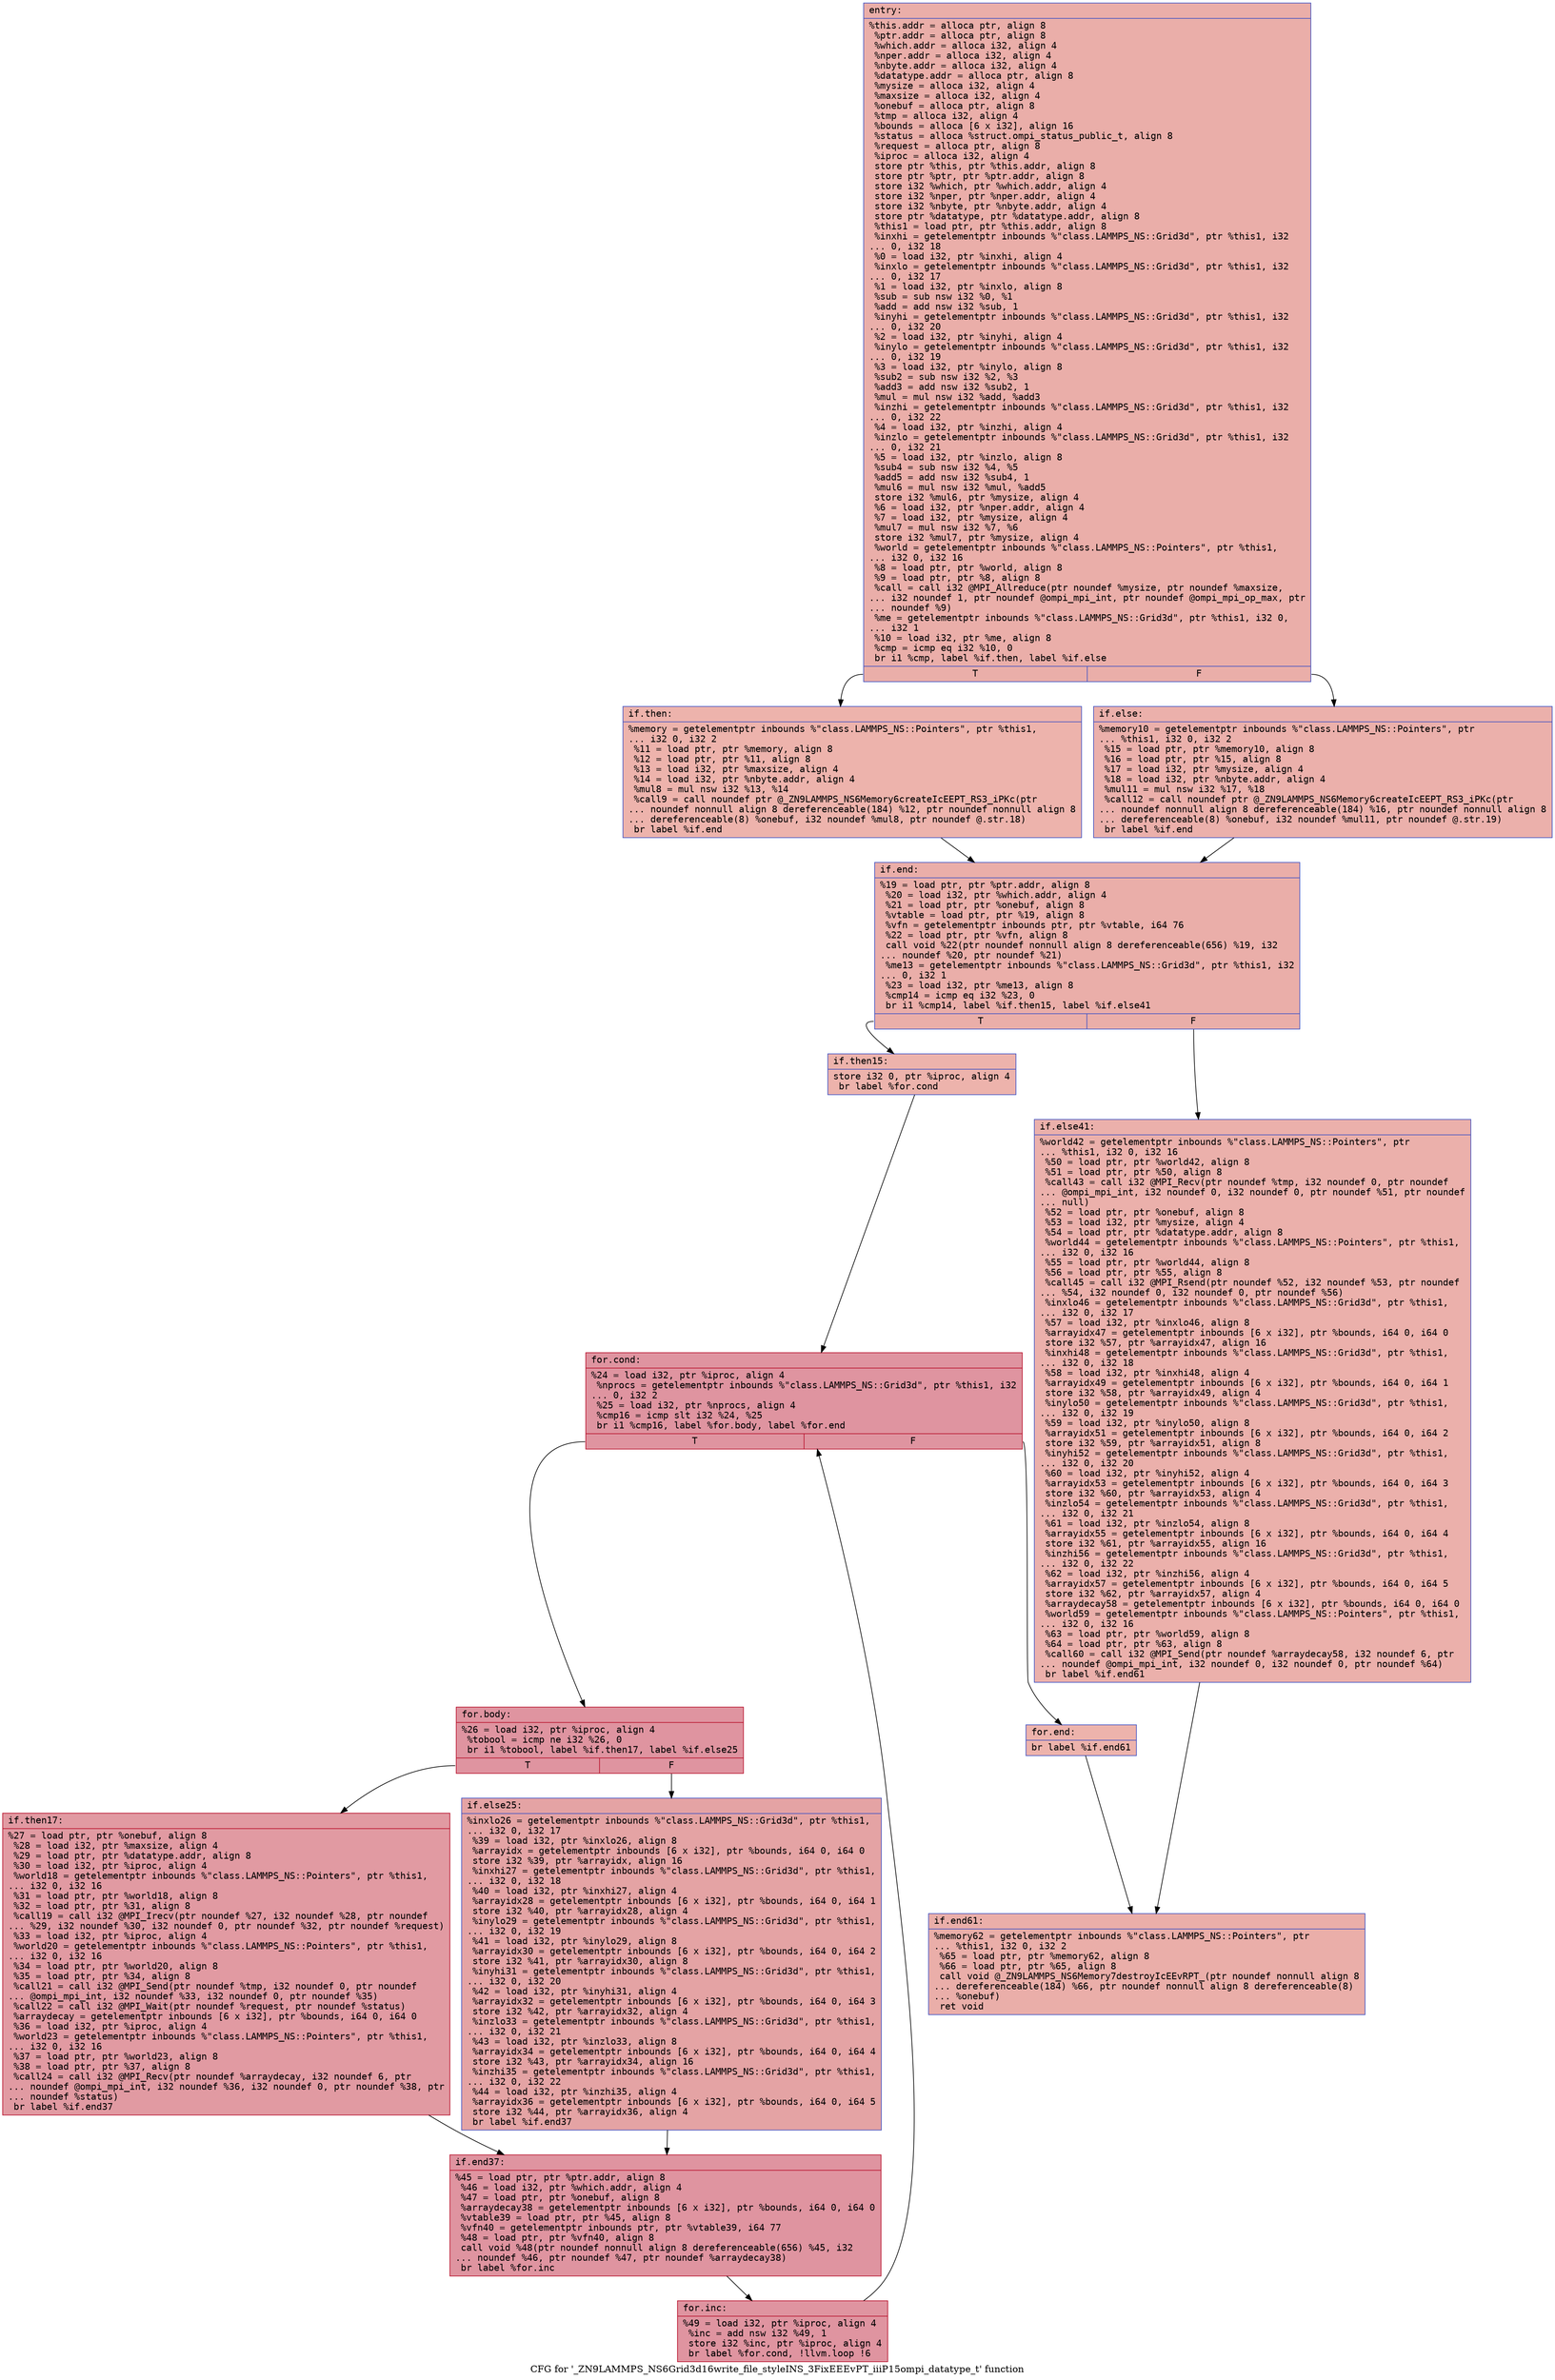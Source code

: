 digraph "CFG for '_ZN9LAMMPS_NS6Grid3d16write_file_styleINS_3FixEEEvPT_iiiP15ompi_datatype_t' function" {
	label="CFG for '_ZN9LAMMPS_NS6Grid3d16write_file_styleINS_3FixEEEvPT_iiiP15ompi_datatype_t' function";

	Node0x55fcd614b950 [shape=record,color="#3d50c3ff", style=filled, fillcolor="#d0473d70" fontname="Courier",label="{entry:\l|  %this.addr = alloca ptr, align 8\l  %ptr.addr = alloca ptr, align 8\l  %which.addr = alloca i32, align 4\l  %nper.addr = alloca i32, align 4\l  %nbyte.addr = alloca i32, align 4\l  %datatype.addr = alloca ptr, align 8\l  %mysize = alloca i32, align 4\l  %maxsize = alloca i32, align 4\l  %onebuf = alloca ptr, align 8\l  %tmp = alloca i32, align 4\l  %bounds = alloca [6 x i32], align 16\l  %status = alloca %struct.ompi_status_public_t, align 8\l  %request = alloca ptr, align 8\l  %iproc = alloca i32, align 4\l  store ptr %this, ptr %this.addr, align 8\l  store ptr %ptr, ptr %ptr.addr, align 8\l  store i32 %which, ptr %which.addr, align 4\l  store i32 %nper, ptr %nper.addr, align 4\l  store i32 %nbyte, ptr %nbyte.addr, align 4\l  store ptr %datatype, ptr %datatype.addr, align 8\l  %this1 = load ptr, ptr %this.addr, align 8\l  %inxhi = getelementptr inbounds %\"class.LAMMPS_NS::Grid3d\", ptr %this1, i32\l... 0, i32 18\l  %0 = load i32, ptr %inxhi, align 4\l  %inxlo = getelementptr inbounds %\"class.LAMMPS_NS::Grid3d\", ptr %this1, i32\l... 0, i32 17\l  %1 = load i32, ptr %inxlo, align 8\l  %sub = sub nsw i32 %0, %1\l  %add = add nsw i32 %sub, 1\l  %inyhi = getelementptr inbounds %\"class.LAMMPS_NS::Grid3d\", ptr %this1, i32\l... 0, i32 20\l  %2 = load i32, ptr %inyhi, align 4\l  %inylo = getelementptr inbounds %\"class.LAMMPS_NS::Grid3d\", ptr %this1, i32\l... 0, i32 19\l  %3 = load i32, ptr %inylo, align 8\l  %sub2 = sub nsw i32 %2, %3\l  %add3 = add nsw i32 %sub2, 1\l  %mul = mul nsw i32 %add, %add3\l  %inzhi = getelementptr inbounds %\"class.LAMMPS_NS::Grid3d\", ptr %this1, i32\l... 0, i32 22\l  %4 = load i32, ptr %inzhi, align 4\l  %inzlo = getelementptr inbounds %\"class.LAMMPS_NS::Grid3d\", ptr %this1, i32\l... 0, i32 21\l  %5 = load i32, ptr %inzlo, align 8\l  %sub4 = sub nsw i32 %4, %5\l  %add5 = add nsw i32 %sub4, 1\l  %mul6 = mul nsw i32 %mul, %add5\l  store i32 %mul6, ptr %mysize, align 4\l  %6 = load i32, ptr %nper.addr, align 4\l  %7 = load i32, ptr %mysize, align 4\l  %mul7 = mul nsw i32 %7, %6\l  store i32 %mul7, ptr %mysize, align 4\l  %world = getelementptr inbounds %\"class.LAMMPS_NS::Pointers\", ptr %this1,\l... i32 0, i32 16\l  %8 = load ptr, ptr %world, align 8\l  %9 = load ptr, ptr %8, align 8\l  %call = call i32 @MPI_Allreduce(ptr noundef %mysize, ptr noundef %maxsize,\l... i32 noundef 1, ptr noundef @ompi_mpi_int, ptr noundef @ompi_mpi_op_max, ptr\l... noundef %9)\l  %me = getelementptr inbounds %\"class.LAMMPS_NS::Grid3d\", ptr %this1, i32 0,\l... i32 1\l  %10 = load i32, ptr %me, align 8\l  %cmp = icmp eq i32 %10, 0\l  br i1 %cmp, label %if.then, label %if.else\l|{<s0>T|<s1>F}}"];
	Node0x55fcd614b950:s0 -> Node0x55fcd614e350[tooltip="entry -> if.then\nProbability 37.50%" ];
	Node0x55fcd614b950:s1 -> Node0x55fcd614e3c0[tooltip="entry -> if.else\nProbability 62.50%" ];
	Node0x55fcd614e350 [shape=record,color="#3d50c3ff", style=filled, fillcolor="#d6524470" fontname="Courier",label="{if.then:\l|  %memory = getelementptr inbounds %\"class.LAMMPS_NS::Pointers\", ptr %this1,\l... i32 0, i32 2\l  %11 = load ptr, ptr %memory, align 8\l  %12 = load ptr, ptr %11, align 8\l  %13 = load i32, ptr %maxsize, align 4\l  %14 = load i32, ptr %nbyte.addr, align 4\l  %mul8 = mul nsw i32 %13, %14\l  %call9 = call noundef ptr @_ZN9LAMMPS_NS6Memory6createIcEEPT_RS3_iPKc(ptr\l... noundef nonnull align 8 dereferenceable(184) %12, ptr noundef nonnull align 8\l... dereferenceable(8) %onebuf, i32 noundef %mul8, ptr noundef @.str.18)\l  br label %if.end\l}"];
	Node0x55fcd614e350 -> Node0x55fcd614eb00[tooltip="if.then -> if.end\nProbability 100.00%" ];
	Node0x55fcd614e3c0 [shape=record,color="#3d50c3ff", style=filled, fillcolor="#d24b4070" fontname="Courier",label="{if.else:\l|  %memory10 = getelementptr inbounds %\"class.LAMMPS_NS::Pointers\", ptr\l... %this1, i32 0, i32 2\l  %15 = load ptr, ptr %memory10, align 8\l  %16 = load ptr, ptr %15, align 8\l  %17 = load i32, ptr %mysize, align 4\l  %18 = load i32, ptr %nbyte.addr, align 4\l  %mul11 = mul nsw i32 %17, %18\l  %call12 = call noundef ptr @_ZN9LAMMPS_NS6Memory6createIcEEPT_RS3_iPKc(ptr\l... noundef nonnull align 8 dereferenceable(184) %16, ptr noundef nonnull align 8\l... dereferenceable(8) %onebuf, i32 noundef %mul11, ptr noundef @.str.19)\l  br label %if.end\l}"];
	Node0x55fcd614e3c0 -> Node0x55fcd614eb00[tooltip="if.else -> if.end\nProbability 100.00%" ];
	Node0x55fcd614eb00 [shape=record,color="#3d50c3ff", style=filled, fillcolor="#d0473d70" fontname="Courier",label="{if.end:\l|  %19 = load ptr, ptr %ptr.addr, align 8\l  %20 = load i32, ptr %which.addr, align 4\l  %21 = load ptr, ptr %onebuf, align 8\l  %vtable = load ptr, ptr %19, align 8\l  %vfn = getelementptr inbounds ptr, ptr %vtable, i64 76\l  %22 = load ptr, ptr %vfn, align 8\l  call void %22(ptr noundef nonnull align 8 dereferenceable(656) %19, i32\l... noundef %20, ptr noundef %21)\l  %me13 = getelementptr inbounds %\"class.LAMMPS_NS::Grid3d\", ptr %this1, i32\l... 0, i32 1\l  %23 = load i32, ptr %me13, align 8\l  %cmp14 = icmp eq i32 %23, 0\l  br i1 %cmp14, label %if.then15, label %if.else41\l|{<s0>T|<s1>F}}"];
	Node0x55fcd614eb00:s0 -> Node0x55fcd614fa80[tooltip="if.end -> if.then15\nProbability 37.50%" ];
	Node0x55fcd614eb00:s1 -> Node0x55fcd614fad0[tooltip="if.end -> if.else41\nProbability 62.50%" ];
	Node0x55fcd614fa80 [shape=record,color="#3d50c3ff", style=filled, fillcolor="#d6524470" fontname="Courier",label="{if.then15:\l|  store i32 0, ptr %iproc, align 4\l  br label %for.cond\l}"];
	Node0x55fcd614fa80 -> Node0x55fcd614fca0[tooltip="if.then15 -> for.cond\nProbability 100.00%" ];
	Node0x55fcd614fca0 [shape=record,color="#b70d28ff", style=filled, fillcolor="#b70d2870" fontname="Courier",label="{for.cond:\l|  %24 = load i32, ptr %iproc, align 4\l  %nprocs = getelementptr inbounds %\"class.LAMMPS_NS::Grid3d\", ptr %this1, i32\l... 0, i32 2\l  %25 = load i32, ptr %nprocs, align 4\l  %cmp16 = icmp slt i32 %24, %25\l  br i1 %cmp16, label %for.body, label %for.end\l|{<s0>T|<s1>F}}"];
	Node0x55fcd614fca0:s0 -> Node0x55fcd6150020[tooltip="for.cond -> for.body\nProbability 96.88%" ];
	Node0x55fcd614fca0:s1 -> Node0x55fcd61500a0[tooltip="for.cond -> for.end\nProbability 3.12%" ];
	Node0x55fcd6150020 [shape=record,color="#b70d28ff", style=filled, fillcolor="#b70d2870" fontname="Courier",label="{for.body:\l|  %26 = load i32, ptr %iproc, align 4\l  %tobool = icmp ne i32 %26, 0\l  br i1 %tobool, label %if.then17, label %if.else25\l|{<s0>T|<s1>F}}"];
	Node0x55fcd6150020:s0 -> Node0x55fcd61502f0[tooltip="for.body -> if.then17\nProbability 62.50%" ];
	Node0x55fcd6150020:s1 -> Node0x55fcd6150370[tooltip="for.body -> if.else25\nProbability 37.50%" ];
	Node0x55fcd61502f0 [shape=record,color="#b70d28ff", style=filled, fillcolor="#bb1b2c70" fontname="Courier",label="{if.then17:\l|  %27 = load ptr, ptr %onebuf, align 8\l  %28 = load i32, ptr %maxsize, align 4\l  %29 = load ptr, ptr %datatype.addr, align 8\l  %30 = load i32, ptr %iproc, align 4\l  %world18 = getelementptr inbounds %\"class.LAMMPS_NS::Pointers\", ptr %this1,\l... i32 0, i32 16\l  %31 = load ptr, ptr %world18, align 8\l  %32 = load ptr, ptr %31, align 8\l  %call19 = call i32 @MPI_Irecv(ptr noundef %27, i32 noundef %28, ptr noundef\l... %29, i32 noundef %30, i32 noundef 0, ptr noundef %32, ptr noundef %request)\l  %33 = load i32, ptr %iproc, align 4\l  %world20 = getelementptr inbounds %\"class.LAMMPS_NS::Pointers\", ptr %this1,\l... i32 0, i32 16\l  %34 = load ptr, ptr %world20, align 8\l  %35 = load ptr, ptr %34, align 8\l  %call21 = call i32 @MPI_Send(ptr noundef %tmp, i32 noundef 0, ptr noundef\l... @ompi_mpi_int, i32 noundef %33, i32 noundef 0, ptr noundef %35)\l  %call22 = call i32 @MPI_Wait(ptr noundef %request, ptr noundef %status)\l  %arraydecay = getelementptr inbounds [6 x i32], ptr %bounds, i64 0, i64 0\l  %36 = load i32, ptr %iproc, align 4\l  %world23 = getelementptr inbounds %\"class.LAMMPS_NS::Pointers\", ptr %this1,\l... i32 0, i32 16\l  %37 = load ptr, ptr %world23, align 8\l  %38 = load ptr, ptr %37, align 8\l  %call24 = call i32 @MPI_Recv(ptr noundef %arraydecay, i32 noundef 6, ptr\l... noundef @ompi_mpi_int, i32 noundef %36, i32 noundef 0, ptr noundef %38, ptr\l... noundef %status)\l  br label %if.end37\l}"];
	Node0x55fcd61502f0 -> Node0x55fcd6151670[tooltip="if.then17 -> if.end37\nProbability 100.00%" ];
	Node0x55fcd6150370 [shape=record,color="#3d50c3ff", style=filled, fillcolor="#c32e3170" fontname="Courier",label="{if.else25:\l|  %inxlo26 = getelementptr inbounds %\"class.LAMMPS_NS::Grid3d\", ptr %this1,\l... i32 0, i32 17\l  %39 = load i32, ptr %inxlo26, align 8\l  %arrayidx = getelementptr inbounds [6 x i32], ptr %bounds, i64 0, i64 0\l  store i32 %39, ptr %arrayidx, align 16\l  %inxhi27 = getelementptr inbounds %\"class.LAMMPS_NS::Grid3d\", ptr %this1,\l... i32 0, i32 18\l  %40 = load i32, ptr %inxhi27, align 4\l  %arrayidx28 = getelementptr inbounds [6 x i32], ptr %bounds, i64 0, i64 1\l  store i32 %40, ptr %arrayidx28, align 4\l  %inylo29 = getelementptr inbounds %\"class.LAMMPS_NS::Grid3d\", ptr %this1,\l... i32 0, i32 19\l  %41 = load i32, ptr %inylo29, align 8\l  %arrayidx30 = getelementptr inbounds [6 x i32], ptr %bounds, i64 0, i64 2\l  store i32 %41, ptr %arrayidx30, align 8\l  %inyhi31 = getelementptr inbounds %\"class.LAMMPS_NS::Grid3d\", ptr %this1,\l... i32 0, i32 20\l  %42 = load i32, ptr %inyhi31, align 4\l  %arrayidx32 = getelementptr inbounds [6 x i32], ptr %bounds, i64 0, i64 3\l  store i32 %42, ptr %arrayidx32, align 4\l  %inzlo33 = getelementptr inbounds %\"class.LAMMPS_NS::Grid3d\", ptr %this1,\l... i32 0, i32 21\l  %43 = load i32, ptr %inzlo33, align 8\l  %arrayidx34 = getelementptr inbounds [6 x i32], ptr %bounds, i64 0, i64 4\l  store i32 %43, ptr %arrayidx34, align 16\l  %inzhi35 = getelementptr inbounds %\"class.LAMMPS_NS::Grid3d\", ptr %this1,\l... i32 0, i32 22\l  %44 = load i32, ptr %inzhi35, align 4\l  %arrayidx36 = getelementptr inbounds [6 x i32], ptr %bounds, i64 0, i64 5\l  store i32 %44, ptr %arrayidx36, align 4\l  br label %if.end37\l}"];
	Node0x55fcd6150370 -> Node0x55fcd6151670[tooltip="if.else25 -> if.end37\nProbability 100.00%" ];
	Node0x55fcd6151670 [shape=record,color="#b70d28ff", style=filled, fillcolor="#b70d2870" fontname="Courier",label="{if.end37:\l|  %45 = load ptr, ptr %ptr.addr, align 8\l  %46 = load i32, ptr %which.addr, align 4\l  %47 = load ptr, ptr %onebuf, align 8\l  %arraydecay38 = getelementptr inbounds [6 x i32], ptr %bounds, i64 0, i64 0\l  %vtable39 = load ptr, ptr %45, align 8\l  %vfn40 = getelementptr inbounds ptr, ptr %vtable39, i64 77\l  %48 = load ptr, ptr %vfn40, align 8\l  call void %48(ptr noundef nonnull align 8 dereferenceable(656) %45, i32\l... noundef %46, ptr noundef %47, ptr noundef %arraydecay38)\l  br label %for.inc\l}"];
	Node0x55fcd6151670 -> Node0x55fcd61537e0[tooltip="if.end37 -> for.inc\nProbability 100.00%" ];
	Node0x55fcd61537e0 [shape=record,color="#b70d28ff", style=filled, fillcolor="#b70d2870" fontname="Courier",label="{for.inc:\l|  %49 = load i32, ptr %iproc, align 4\l  %inc = add nsw i32 %49, 1\l  store i32 %inc, ptr %iproc, align 4\l  br label %for.cond, !llvm.loop !6\l}"];
	Node0x55fcd61537e0 -> Node0x55fcd614fca0[tooltip="for.inc -> for.cond\nProbability 100.00%" ];
	Node0x55fcd61500a0 [shape=record,color="#3d50c3ff", style=filled, fillcolor="#d6524470" fontname="Courier",label="{for.end:\l|  br label %if.end61\l}"];
	Node0x55fcd61500a0 -> Node0x55fcd6153b00[tooltip="for.end -> if.end61\nProbability 100.00%" ];
	Node0x55fcd614fad0 [shape=record,color="#3d50c3ff", style=filled, fillcolor="#d24b4070" fontname="Courier",label="{if.else41:\l|  %world42 = getelementptr inbounds %\"class.LAMMPS_NS::Pointers\", ptr\l... %this1, i32 0, i32 16\l  %50 = load ptr, ptr %world42, align 8\l  %51 = load ptr, ptr %50, align 8\l  %call43 = call i32 @MPI_Recv(ptr noundef %tmp, i32 noundef 0, ptr noundef\l... @ompi_mpi_int, i32 noundef 0, i32 noundef 0, ptr noundef %51, ptr noundef\l... null)\l  %52 = load ptr, ptr %onebuf, align 8\l  %53 = load i32, ptr %mysize, align 4\l  %54 = load ptr, ptr %datatype.addr, align 8\l  %world44 = getelementptr inbounds %\"class.LAMMPS_NS::Pointers\", ptr %this1,\l... i32 0, i32 16\l  %55 = load ptr, ptr %world44, align 8\l  %56 = load ptr, ptr %55, align 8\l  %call45 = call i32 @MPI_Rsend(ptr noundef %52, i32 noundef %53, ptr noundef\l... %54, i32 noundef 0, i32 noundef 0, ptr noundef %56)\l  %inxlo46 = getelementptr inbounds %\"class.LAMMPS_NS::Grid3d\", ptr %this1,\l... i32 0, i32 17\l  %57 = load i32, ptr %inxlo46, align 8\l  %arrayidx47 = getelementptr inbounds [6 x i32], ptr %bounds, i64 0, i64 0\l  store i32 %57, ptr %arrayidx47, align 16\l  %inxhi48 = getelementptr inbounds %\"class.LAMMPS_NS::Grid3d\", ptr %this1,\l... i32 0, i32 18\l  %58 = load i32, ptr %inxhi48, align 4\l  %arrayidx49 = getelementptr inbounds [6 x i32], ptr %bounds, i64 0, i64 1\l  store i32 %58, ptr %arrayidx49, align 4\l  %inylo50 = getelementptr inbounds %\"class.LAMMPS_NS::Grid3d\", ptr %this1,\l... i32 0, i32 19\l  %59 = load i32, ptr %inylo50, align 8\l  %arrayidx51 = getelementptr inbounds [6 x i32], ptr %bounds, i64 0, i64 2\l  store i32 %59, ptr %arrayidx51, align 8\l  %inyhi52 = getelementptr inbounds %\"class.LAMMPS_NS::Grid3d\", ptr %this1,\l... i32 0, i32 20\l  %60 = load i32, ptr %inyhi52, align 4\l  %arrayidx53 = getelementptr inbounds [6 x i32], ptr %bounds, i64 0, i64 3\l  store i32 %60, ptr %arrayidx53, align 4\l  %inzlo54 = getelementptr inbounds %\"class.LAMMPS_NS::Grid3d\", ptr %this1,\l... i32 0, i32 21\l  %61 = load i32, ptr %inzlo54, align 8\l  %arrayidx55 = getelementptr inbounds [6 x i32], ptr %bounds, i64 0, i64 4\l  store i32 %61, ptr %arrayidx55, align 16\l  %inzhi56 = getelementptr inbounds %\"class.LAMMPS_NS::Grid3d\", ptr %this1,\l... i32 0, i32 22\l  %62 = load i32, ptr %inzhi56, align 4\l  %arrayidx57 = getelementptr inbounds [6 x i32], ptr %bounds, i64 0, i64 5\l  store i32 %62, ptr %arrayidx57, align 4\l  %arraydecay58 = getelementptr inbounds [6 x i32], ptr %bounds, i64 0, i64 0\l  %world59 = getelementptr inbounds %\"class.LAMMPS_NS::Pointers\", ptr %this1,\l... i32 0, i32 16\l  %63 = load ptr, ptr %world59, align 8\l  %64 = load ptr, ptr %63, align 8\l  %call60 = call i32 @MPI_Send(ptr noundef %arraydecay58, i32 noundef 6, ptr\l... noundef @ompi_mpi_int, i32 noundef 0, i32 noundef 0, ptr noundef %64)\l  br label %if.end61\l}"];
	Node0x55fcd614fad0 -> Node0x55fcd6153b00[tooltip="if.else41 -> if.end61\nProbability 100.00%" ];
	Node0x55fcd6153b00 [shape=record,color="#3d50c3ff", style=filled, fillcolor="#d0473d70" fontname="Courier",label="{if.end61:\l|  %memory62 = getelementptr inbounds %\"class.LAMMPS_NS::Pointers\", ptr\l... %this1, i32 0, i32 2\l  %65 = load ptr, ptr %memory62, align 8\l  %66 = load ptr, ptr %65, align 8\l  call void @_ZN9LAMMPS_NS6Memory7destroyIcEEvRPT_(ptr noundef nonnull align 8\l... dereferenceable(184) %66, ptr noundef nonnull align 8 dereferenceable(8)\l... %onebuf)\l  ret void\l}"];
}
